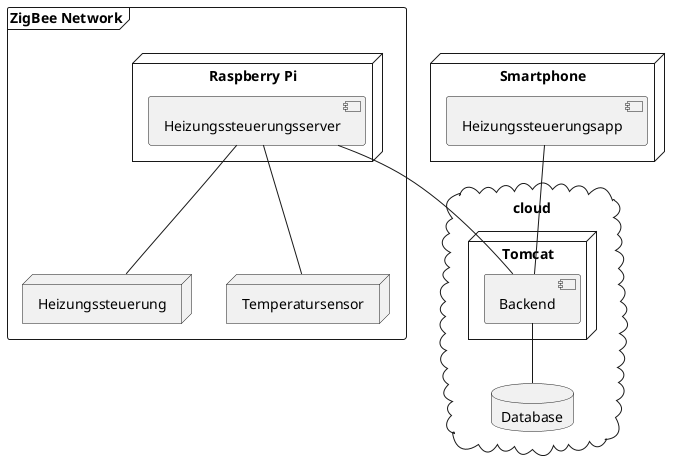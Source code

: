 @startuml

frame "ZigBee Network" {
  node "Raspberry Pi" {
    component "Heizungssteuerungsserver"
  }
  node "Heizungssteuerung"
  node "Temperatursensor"

}

cloud cloud {
  database Database
  node Tomcat {
    component "Backend"

  }
}



node Smartphone {
  component Heizungssteuerungsapp
}

Heizungssteuerungsapp -- Backend
Heizungssteuerungsserver -- Heizungssteuerung
Heizungssteuerungsserver -- Temperatursensor
Heizungssteuerungsserver -- Backend
Backend -- Database


@enduml
